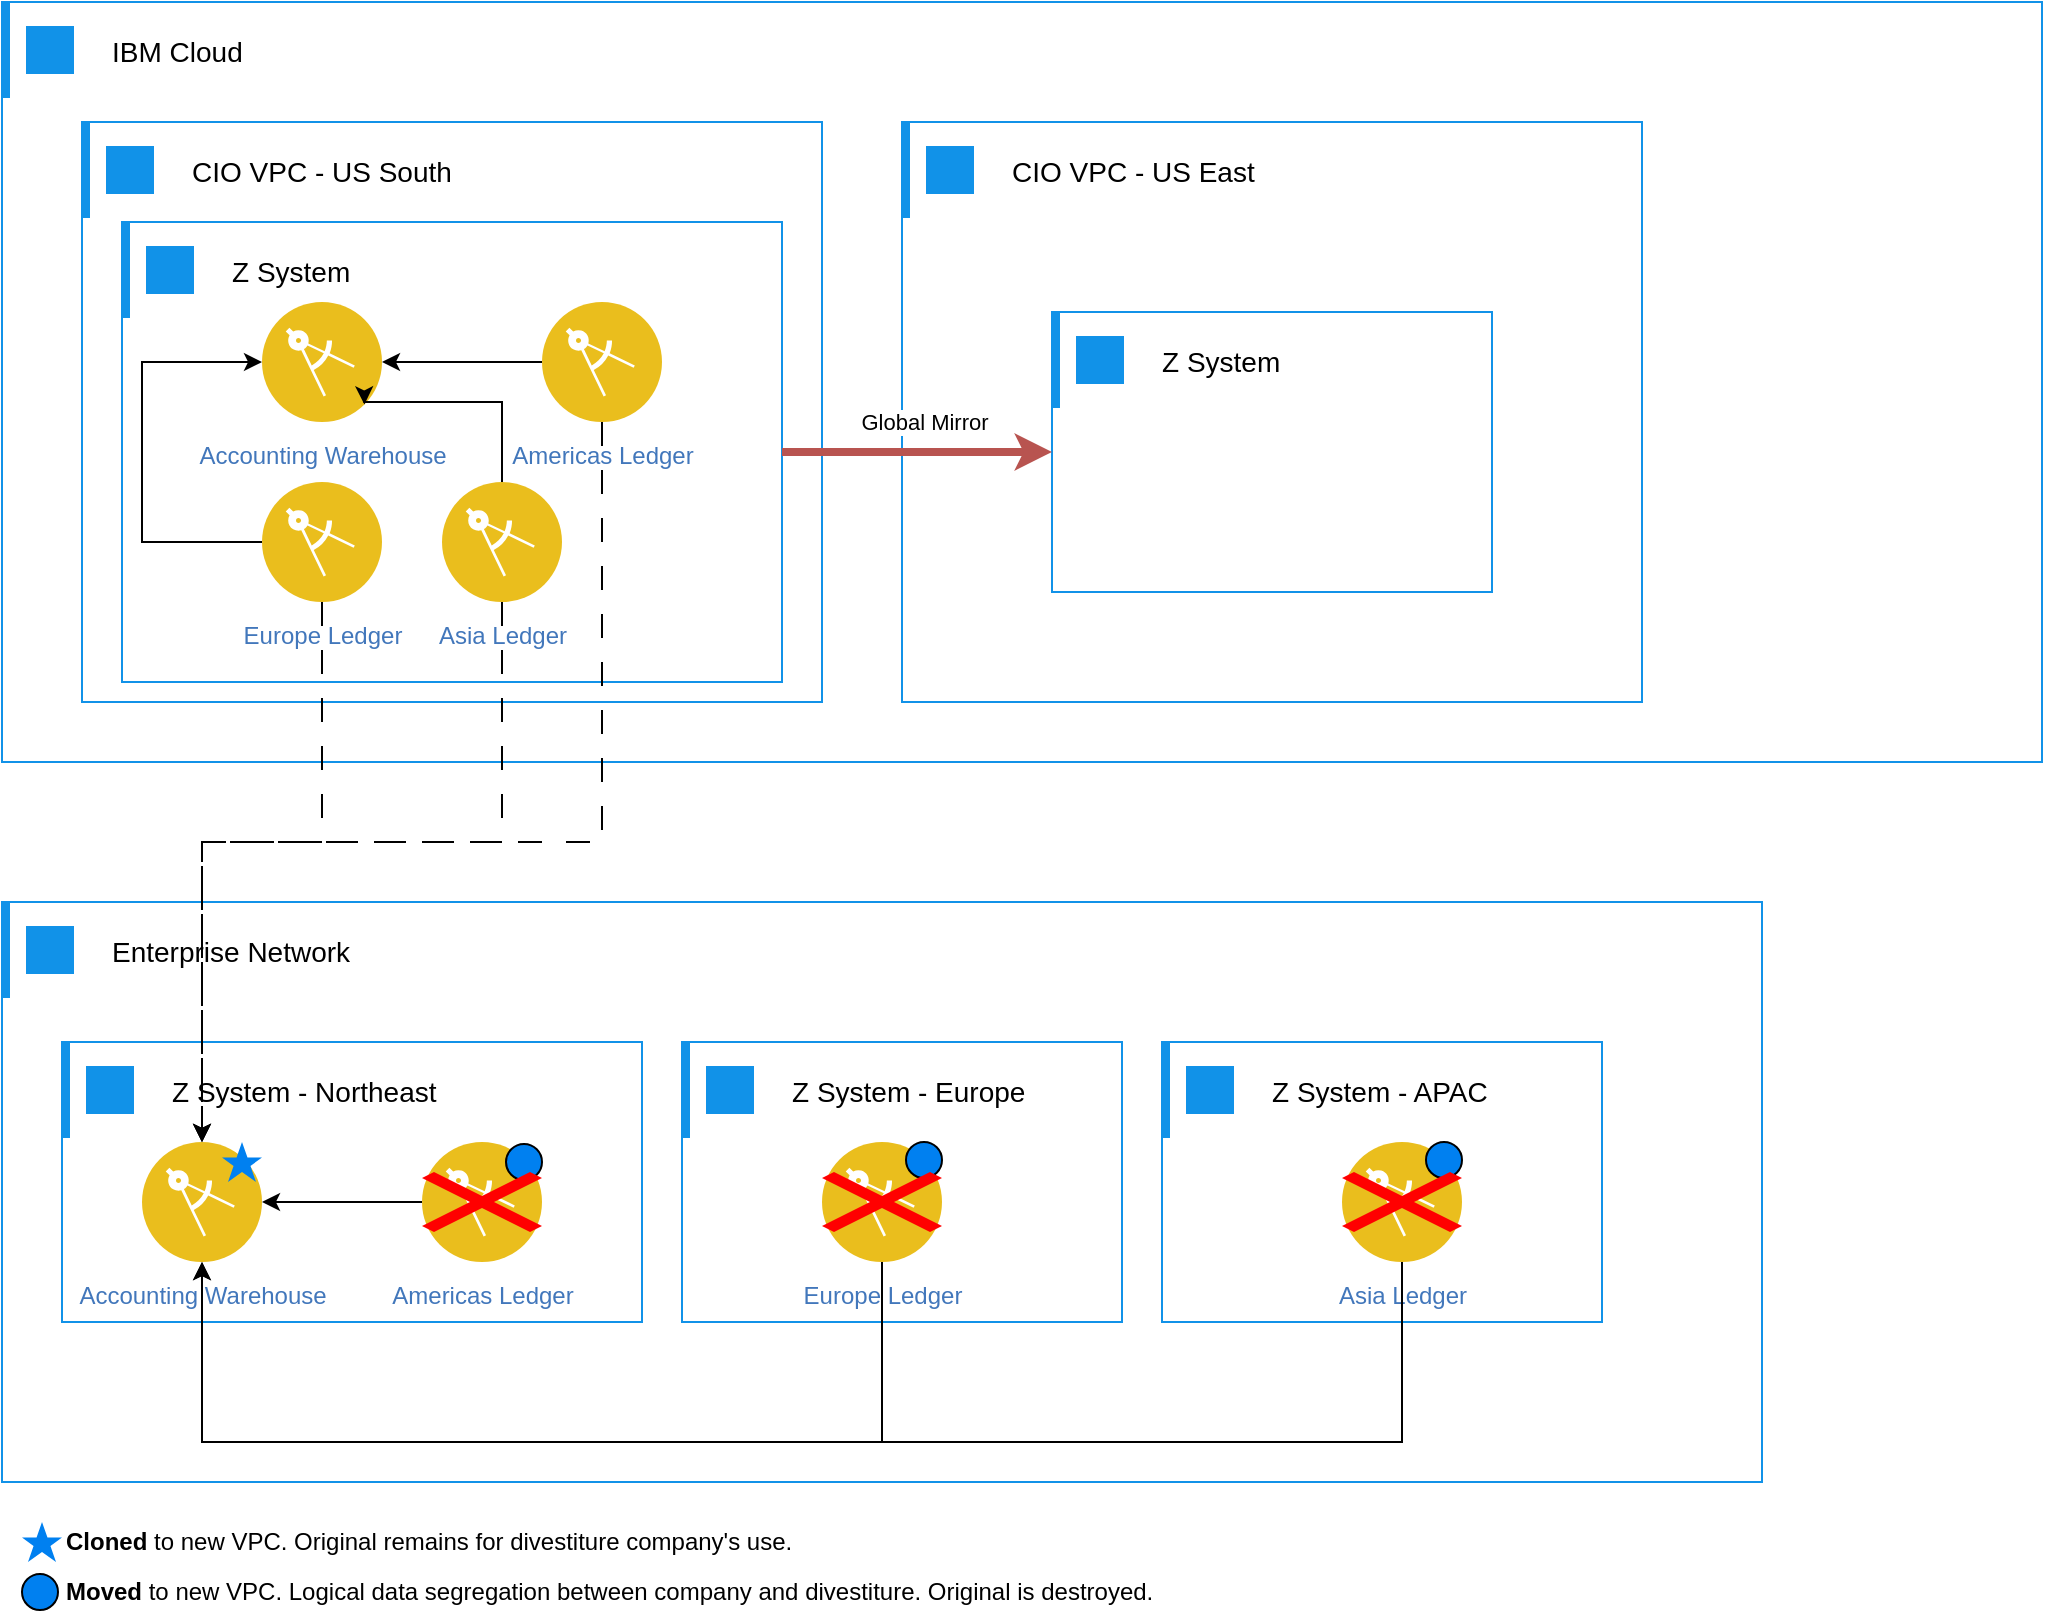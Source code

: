 <mxfile version="27.0.9">
  <diagram name="Page-1" id="KwBHb6Y-AYB1WkYi8zeE">
    <mxGraphModel dx="931" dy="859" grid="1" gridSize="10" guides="1" tooltips="1" connect="1" arrows="1" fold="1" page="1" pageScale="1" pageWidth="1100" pageHeight="850" math="0" shadow="0">
      <root>
        <mxCell id="0" />
        <mxCell id="1" parent="0" />
        <mxCell id="jdtQZo18vpEv9ATGgVn1-5" value="" style="container=1;collapsible=0;expand=0;recursiveResize=0;html=1;whiteSpace=wrap;strokeColor=#1192E8;fillColor=none;strokeWidth=1" parent="1" vertex="1">
          <mxGeometry x="30" y="30" width="1020" height="380" as="geometry" />
        </mxCell>
        <mxCell id="jdtQZo18vpEv9ATGgVn1-6" value="IBM Cloud" style="shape=rect;fillColor=none;aspect=fixed;resizable=0;labelPosition=right;verticalLabelPosition=middle;align=left;verticalAlign=middle;strokeColor=none;part=1;spacingLeft=5;fontSize=14;" parent="jdtQZo18vpEv9ATGgVn1-5" vertex="1">
          <mxGeometry width="48" height="48" relative="1" as="geometry" />
        </mxCell>
        <mxCell id="jdtQZo18vpEv9ATGgVn1-7" value="" style="fillColor=#1192E8;shape=mxgraph.ibm_cloud.ibm-cloud;strokeColor=none;dashed=0;outlineConnect=0;html=1;labelPosition=center;verticalLabelPosition=bottom;verticalAlign=top;part=1;movable=0;resizable=0;rotatable=0;" parent="jdtQZo18vpEv9ATGgVn1-6" vertex="1">
          <mxGeometry width="24" height="24" relative="1" as="geometry">
            <mxPoint x="12" y="12" as="offset" />
          </mxGeometry>
        </mxCell>
        <mxCell id="jdtQZo18vpEv9ATGgVn1-8" value="" style="shape=rect;fillColor=#1192E8;aspect=fixed;resizable=0;labelPosition=right;verticalLabelPosition=middle;align=left;verticalAlign=middle;strokeColor=none;part=1;spacingLeft=5;fontSize=14;" parent="jdtQZo18vpEv9ATGgVn1-5" vertex="1">
          <mxGeometry width="4" height="48" relative="1" as="geometry" />
        </mxCell>
        <mxCell id="jdtQZo18vpEv9ATGgVn1-9" value="" style="container=1;collapsible=0;expand=0;recursiveResize=0;html=1;whiteSpace=wrap;strokeColor=#1192E8;fillColor=none;strokeWidth=1" parent="jdtQZo18vpEv9ATGgVn1-5" vertex="1">
          <mxGeometry x="40" y="60" width="370" height="290" as="geometry" />
        </mxCell>
        <mxCell id="jdtQZo18vpEv9ATGgVn1-10" value="CIO VPC - US South" style="shape=rect;fillColor=none;aspect=fixed;resizable=0;labelPosition=right;verticalLabelPosition=middle;align=left;verticalAlign=middle;strokeColor=none;part=1;spacingLeft=5;fontSize=14;" parent="jdtQZo18vpEv9ATGgVn1-9" vertex="1">
          <mxGeometry width="48" height="48" relative="1" as="geometry" />
        </mxCell>
        <mxCell id="jdtQZo18vpEv9ATGgVn1-11" value="" style="fillColor=#1192E8;shape=mxgraph.ibm_cloud.ibm-cloud--vpc;strokeColor=none;dashed=0;outlineConnect=0;html=1;labelPosition=center;verticalLabelPosition=bottom;verticalAlign=top;part=1;movable=0;resizable=0;rotatable=0;" parent="jdtQZo18vpEv9ATGgVn1-10" vertex="1">
          <mxGeometry width="24" height="24" relative="1" as="geometry">
            <mxPoint x="12" y="12" as="offset" />
          </mxGeometry>
        </mxCell>
        <mxCell id="jdtQZo18vpEv9ATGgVn1-12" value="" style="shape=rect;fillColor=#1192E8;aspect=fixed;resizable=0;labelPosition=right;verticalLabelPosition=middle;align=left;verticalAlign=middle;strokeColor=none;part=1;spacingLeft=5;fontSize=14;" parent="jdtQZo18vpEv9ATGgVn1-9" vertex="1">
          <mxGeometry width="4" height="48" relative="1" as="geometry" />
        </mxCell>
        <mxCell id="jdtQZo18vpEv9ATGgVn1-19" value="" style="container=1;collapsible=0;expand=0;recursiveResize=0;html=1;whiteSpace=wrap;strokeColor=#1192E8;fillColor=none;strokeWidth=1" parent="jdtQZo18vpEv9ATGgVn1-9" vertex="1">
          <mxGeometry x="20" y="50" width="330" height="230" as="geometry" />
        </mxCell>
        <mxCell id="jdtQZo18vpEv9ATGgVn1-20" value="Z System" style="shape=rect;fillColor=none;aspect=fixed;resizable=0;labelPosition=right;verticalLabelPosition=middle;align=left;verticalAlign=middle;strokeColor=none;part=1;spacingLeft=5;fontSize=14;" parent="jdtQZo18vpEv9ATGgVn1-19" vertex="1">
          <mxGeometry width="48" height="48" relative="1" as="geometry" />
        </mxCell>
        <mxCell id="jdtQZo18vpEv9ATGgVn1-21" value="" style="fillColor=#1192E8;shape=mxgraph.ibm_cloud.z--systems;strokeColor=none;dashed=0;outlineConnect=0;html=1;labelPosition=center;verticalLabelPosition=bottom;verticalAlign=top;part=1;movable=0;resizable=0;rotatable=0;" parent="jdtQZo18vpEv9ATGgVn1-20" vertex="1">
          <mxGeometry width="24" height="24" relative="1" as="geometry">
            <mxPoint x="12" y="12" as="offset" />
          </mxGeometry>
        </mxCell>
        <mxCell id="jdtQZo18vpEv9ATGgVn1-22" value="" style="shape=rect;fillColor=#1192E8;aspect=fixed;resizable=0;labelPosition=right;verticalLabelPosition=middle;align=left;verticalAlign=middle;strokeColor=none;part=1;spacingLeft=5;fontSize=14;" parent="jdtQZo18vpEv9ATGgVn1-19" vertex="1">
          <mxGeometry width="4" height="48" relative="1" as="geometry" />
        </mxCell>
        <mxCell id="jdtQZo18vpEv9ATGgVn1-54" value="Accounting Warehouse" style="image;aspect=fixed;perimeter=ellipsePerimeter;html=1;align=center;shadow=0;dashed=0;fontColor=#4277BB;labelBackgroundColor=default;fontSize=12;spacingTop=3;image=img/lib/ibm/applications/enterprise_applications.svg;" parent="jdtQZo18vpEv9ATGgVn1-19" vertex="1">
          <mxGeometry x="70" y="40" width="60" height="60" as="geometry" />
        </mxCell>
        <mxCell id="jdtQZo18vpEv9ATGgVn1-69" style="edgeStyle=orthogonalEdgeStyle;rounded=0;orthogonalLoop=1;jettySize=auto;html=1;exitX=0;exitY=0.5;exitDx=0;exitDy=0;" parent="jdtQZo18vpEv9ATGgVn1-19" source="jdtQZo18vpEv9ATGgVn1-68" target="jdtQZo18vpEv9ATGgVn1-54" edge="1">
          <mxGeometry relative="1" as="geometry" />
        </mxCell>
        <mxCell id="jdtQZo18vpEv9ATGgVn1-68" value="Americas Ledger" style="image;aspect=fixed;perimeter=ellipsePerimeter;html=1;align=center;shadow=0;dashed=0;fontColor=#4277BB;labelBackgroundColor=default;fontSize=12;spacingTop=3;image=img/lib/ibm/applications/enterprise_applications.svg;" parent="jdtQZo18vpEv9ATGgVn1-19" vertex="1">
          <mxGeometry x="210" y="40" width="60" height="60" as="geometry" />
        </mxCell>
        <mxCell id="jdtQZo18vpEv9ATGgVn1-73" style="edgeStyle=orthogonalEdgeStyle;rounded=0;orthogonalLoop=1;jettySize=auto;html=1;" parent="jdtQZo18vpEv9ATGgVn1-19" source="jdtQZo18vpEv9ATGgVn1-72" target="jdtQZo18vpEv9ATGgVn1-54" edge="1">
          <mxGeometry relative="1" as="geometry">
            <Array as="points">
              <mxPoint x="10" y="160" />
              <mxPoint x="10" y="70" />
            </Array>
          </mxGeometry>
        </mxCell>
        <mxCell id="jdtQZo18vpEv9ATGgVn1-72" value="Europe Ledger" style="image;aspect=fixed;perimeter=ellipsePerimeter;html=1;align=center;shadow=0;dashed=0;fontColor=#4277BB;labelBackgroundColor=default;fontSize=12;spacingTop=3;image=img/lib/ibm/applications/enterprise_applications.svg;" parent="jdtQZo18vpEv9ATGgVn1-19" vertex="1">
          <mxGeometry x="70" y="130" width="60" height="60" as="geometry" />
        </mxCell>
        <mxCell id="jdtQZo18vpEv9ATGgVn1-75" style="edgeStyle=orthogonalEdgeStyle;rounded=0;orthogonalLoop=1;jettySize=auto;html=1;entryX=1;entryY=1;entryDx=0;entryDy=0;" parent="jdtQZo18vpEv9ATGgVn1-19" source="jdtQZo18vpEv9ATGgVn1-74" target="jdtQZo18vpEv9ATGgVn1-54" edge="1">
          <mxGeometry relative="1" as="geometry">
            <Array as="points">
              <mxPoint x="190" y="90" />
              <mxPoint x="121" y="90" />
            </Array>
          </mxGeometry>
        </mxCell>
        <mxCell id="jdtQZo18vpEv9ATGgVn1-74" value="Asia Ledger" style="image;aspect=fixed;perimeter=ellipsePerimeter;html=1;align=center;shadow=0;dashed=0;fontColor=#4277BB;labelBackgroundColor=default;fontSize=12;spacingTop=3;image=img/lib/ibm/applications/enterprise_applications.svg;" parent="jdtQZo18vpEv9ATGgVn1-19" vertex="1">
          <mxGeometry x="160" y="130" width="60" height="60" as="geometry" />
        </mxCell>
        <mxCell id="jdtQZo18vpEv9ATGgVn1-46" value="" style="container=1;collapsible=0;expand=0;recursiveResize=0;html=1;whiteSpace=wrap;strokeColor=#1192E8;fillColor=none;strokeWidth=1" parent="jdtQZo18vpEv9ATGgVn1-5" vertex="1">
          <mxGeometry x="450" y="60" width="370" height="290" as="geometry" />
        </mxCell>
        <mxCell id="jdtQZo18vpEv9ATGgVn1-47" value="CIO VPC - US East" style="shape=rect;fillColor=none;aspect=fixed;resizable=0;labelPosition=right;verticalLabelPosition=middle;align=left;verticalAlign=middle;strokeColor=none;part=1;spacingLeft=5;fontSize=14;" parent="jdtQZo18vpEv9ATGgVn1-46" vertex="1">
          <mxGeometry width="48" height="48" relative="1" as="geometry" />
        </mxCell>
        <mxCell id="jdtQZo18vpEv9ATGgVn1-48" value="" style="fillColor=#1192E8;shape=mxgraph.ibm_cloud.ibm-cloud--vpc;strokeColor=none;dashed=0;outlineConnect=0;html=1;labelPosition=center;verticalLabelPosition=bottom;verticalAlign=top;part=1;movable=0;resizable=0;rotatable=0;" parent="jdtQZo18vpEv9ATGgVn1-47" vertex="1">
          <mxGeometry width="24" height="24" relative="1" as="geometry">
            <mxPoint x="12" y="12" as="offset" />
          </mxGeometry>
        </mxCell>
        <mxCell id="jdtQZo18vpEv9ATGgVn1-49" value="" style="shape=rect;fillColor=#1192E8;aspect=fixed;resizable=0;labelPosition=right;verticalLabelPosition=middle;align=left;verticalAlign=middle;strokeColor=none;part=1;spacingLeft=5;fontSize=14;" parent="jdtQZo18vpEv9ATGgVn1-46" vertex="1">
          <mxGeometry width="4" height="48" relative="1" as="geometry" />
        </mxCell>
        <mxCell id="jdtQZo18vpEv9ATGgVn1-50" value="" style="container=1;collapsible=0;expand=0;recursiveResize=0;html=1;whiteSpace=wrap;strokeColor=#1192E8;fillColor=none;strokeWidth=1" parent="jdtQZo18vpEv9ATGgVn1-46" vertex="1">
          <mxGeometry x="75" y="95" width="220" height="140" as="geometry" />
        </mxCell>
        <mxCell id="jdtQZo18vpEv9ATGgVn1-51" value="Z System" style="shape=rect;fillColor=none;aspect=fixed;resizable=0;labelPosition=right;verticalLabelPosition=middle;align=left;verticalAlign=middle;strokeColor=none;part=1;spacingLeft=5;fontSize=14;" parent="jdtQZo18vpEv9ATGgVn1-50" vertex="1">
          <mxGeometry width="48" height="48" relative="1" as="geometry" />
        </mxCell>
        <mxCell id="jdtQZo18vpEv9ATGgVn1-52" value="" style="fillColor=#1192E8;shape=mxgraph.ibm_cloud.z--systems;strokeColor=none;dashed=0;outlineConnect=0;html=1;labelPosition=center;verticalLabelPosition=bottom;verticalAlign=top;part=1;movable=0;resizable=0;rotatable=0;" parent="jdtQZo18vpEv9ATGgVn1-51" vertex="1">
          <mxGeometry width="24" height="24" relative="1" as="geometry">
            <mxPoint x="12" y="12" as="offset" />
          </mxGeometry>
        </mxCell>
        <mxCell id="jdtQZo18vpEv9ATGgVn1-53" value="" style="shape=rect;fillColor=#1192E8;aspect=fixed;resizable=0;labelPosition=right;verticalLabelPosition=middle;align=left;verticalAlign=middle;strokeColor=none;part=1;spacingLeft=5;fontSize=14;" parent="jdtQZo18vpEv9ATGgVn1-50" vertex="1">
          <mxGeometry width="4" height="48" relative="1" as="geometry" />
        </mxCell>
        <mxCell id="jdtQZo18vpEv9ATGgVn1-55" value="Global Mirror" style="edgeStyle=orthogonalEdgeStyle;rounded=0;orthogonalLoop=1;jettySize=auto;html=1;entryX=0;entryY=0.5;entryDx=0;entryDy=0;strokeWidth=4;fillColor=#f8cecc;strokeColor=#b85450;" parent="jdtQZo18vpEv9ATGgVn1-5" source="jdtQZo18vpEv9ATGgVn1-19" target="jdtQZo18vpEv9ATGgVn1-50" edge="1">
          <mxGeometry x="0.053" y="15" relative="1" as="geometry">
            <mxPoint as="offset" />
          </mxGeometry>
        </mxCell>
        <mxCell id="jdtQZo18vpEv9ATGgVn1-15" value="" style="container=1;collapsible=0;expand=0;recursiveResize=0;html=1;whiteSpace=wrap;strokeColor=#1192E8;fillColor=none;strokeWidth=1" parent="1" vertex="1">
          <mxGeometry x="30" y="480" width="880" height="290" as="geometry" />
        </mxCell>
        <mxCell id="jdtQZo18vpEv9ATGgVn1-16" value="Enterprise Network" style="shape=rect;fillColor=none;aspect=fixed;resizable=0;labelPosition=right;verticalLabelPosition=middle;align=left;verticalAlign=middle;strokeColor=none;part=1;spacingLeft=5;fontSize=14;" parent="jdtQZo18vpEv9ATGgVn1-15" vertex="1">
          <mxGeometry width="48" height="48" relative="1" as="geometry" />
        </mxCell>
        <mxCell id="jdtQZo18vpEv9ATGgVn1-17" value="" style="fillColor=#1192E8;shape=mxgraph.ibm_cloud.network--enterprise;strokeColor=none;dashed=0;outlineConnect=0;html=1;labelPosition=center;verticalLabelPosition=bottom;verticalAlign=top;part=1;movable=0;resizable=0;rotatable=0;" parent="jdtQZo18vpEv9ATGgVn1-16" vertex="1">
          <mxGeometry width="24" height="24" relative="1" as="geometry">
            <mxPoint x="12" y="12" as="offset" />
          </mxGeometry>
        </mxCell>
        <mxCell id="jdtQZo18vpEv9ATGgVn1-18" value="" style="shape=rect;fillColor=#1192E8;aspect=fixed;resizable=0;labelPosition=right;verticalLabelPosition=middle;align=left;verticalAlign=middle;strokeColor=none;part=1;spacingLeft=5;fontSize=14;" parent="jdtQZo18vpEv9ATGgVn1-15" vertex="1">
          <mxGeometry width="4" height="48" relative="1" as="geometry" />
        </mxCell>
        <mxCell id="jdtQZo18vpEv9ATGgVn1-23" value="" style="container=1;collapsible=0;expand=0;recursiveResize=0;html=1;whiteSpace=wrap;strokeColor=#1192E8;fillColor=none;strokeWidth=1" parent="jdtQZo18vpEv9ATGgVn1-15" vertex="1">
          <mxGeometry x="30" y="70" width="290" height="140" as="geometry" />
        </mxCell>
        <mxCell id="jdtQZo18vpEv9ATGgVn1-24" value="Z System - Northeast" style="shape=rect;fillColor=none;aspect=fixed;resizable=0;labelPosition=right;verticalLabelPosition=middle;align=left;verticalAlign=middle;strokeColor=none;part=1;spacingLeft=5;fontSize=14;" parent="jdtQZo18vpEv9ATGgVn1-23" vertex="1">
          <mxGeometry width="48" height="48" relative="1" as="geometry" />
        </mxCell>
        <mxCell id="jdtQZo18vpEv9ATGgVn1-25" value="" style="fillColor=#1192E8;shape=mxgraph.ibm_cloud.z--systems;strokeColor=none;dashed=0;outlineConnect=0;html=1;labelPosition=center;verticalLabelPosition=bottom;verticalAlign=top;part=1;movable=0;resizable=0;rotatable=0;" parent="jdtQZo18vpEv9ATGgVn1-24" vertex="1">
          <mxGeometry width="24" height="24" relative="1" as="geometry">
            <mxPoint x="12" y="12" as="offset" />
          </mxGeometry>
        </mxCell>
        <mxCell id="jdtQZo18vpEv9ATGgVn1-26" value="" style="shape=rect;fillColor=#1192E8;aspect=fixed;resizable=0;labelPosition=right;verticalLabelPosition=middle;align=left;verticalAlign=middle;strokeColor=none;part=1;spacingLeft=5;fontSize=14;" parent="jdtQZo18vpEv9ATGgVn1-23" vertex="1">
          <mxGeometry width="4" height="48" relative="1" as="geometry" />
        </mxCell>
        <mxCell id="jdtQZo18vpEv9ATGgVn1-39" value="Accounting Warehouse" style="image;aspect=fixed;perimeter=ellipsePerimeter;html=1;align=center;shadow=0;dashed=0;fontColor=#4277BB;labelBackgroundColor=default;fontSize=12;spacingTop=3;image=img/lib/ibm/applications/enterprise_applications.svg;" parent="jdtQZo18vpEv9ATGgVn1-23" vertex="1">
          <mxGeometry x="40" y="50" width="60" height="60" as="geometry" />
        </mxCell>
        <mxCell id="jdtQZo18vpEv9ATGgVn1-43" style="edgeStyle=orthogonalEdgeStyle;rounded=0;orthogonalLoop=1;jettySize=auto;html=1;entryX=1;entryY=0.5;entryDx=0;entryDy=0;" parent="jdtQZo18vpEv9ATGgVn1-23" source="jdtQZo18vpEv9ATGgVn1-40" target="jdtQZo18vpEv9ATGgVn1-39" edge="1">
          <mxGeometry relative="1" as="geometry" />
        </mxCell>
        <mxCell id="jdtQZo18vpEv9ATGgVn1-40" value="Americas Ledger" style="image;aspect=fixed;perimeter=ellipsePerimeter;html=1;align=center;shadow=0;dashed=0;fontColor=#4277BB;labelBackgroundColor=default;fontSize=12;spacingTop=3;image=img/lib/ibm/applications/enterprise_applications.svg;" parent="jdtQZo18vpEv9ATGgVn1-23" vertex="1">
          <mxGeometry x="180" y="50" width="60" height="60" as="geometry" />
        </mxCell>
        <mxCell id="jdtQZo18vpEv9ATGgVn1-60" value="" style="html=1;verticalLabelPosition=bottom;labelBackgroundColor=#ffffff;verticalAlign=top;shadow=0;dashed=0;strokeWidth=2;shape=mxgraph.ios7.misc.star;fillColor=#0080f0;strokeColor=none;sketch=0;aspect=fixed;" parent="jdtQZo18vpEv9ATGgVn1-23" vertex="1">
          <mxGeometry x="80" y="50" width="20" height="20" as="geometry" />
        </mxCell>
        <mxCell id="jdtQZo18vpEv9ATGgVn1-61" value="" style="ellipse;whiteSpace=wrap;html=1;aspect=fixed;fillColor=light-dark(#0080f0, #ededed);" parent="jdtQZo18vpEv9ATGgVn1-23" vertex="1">
          <mxGeometry x="222" y="51" width="18" height="18" as="geometry" />
        </mxCell>
        <mxCell id="2OqADeeZlM_eTds4O5eJ-1" value="" style="shape=mxgraph.mockup.markup.redX;fillColor=#ff0000;html=1;shadow=0;whiteSpace=wrap;strokeColor=none;" vertex="1" parent="jdtQZo18vpEv9ATGgVn1-23">
          <mxGeometry x="180" y="65" width="60" height="30" as="geometry" />
        </mxCell>
        <mxCell id="jdtQZo18vpEv9ATGgVn1-31" value="" style="container=1;collapsible=0;expand=0;recursiveResize=0;html=1;whiteSpace=wrap;strokeColor=#1192E8;fillColor=none;strokeWidth=1" parent="jdtQZo18vpEv9ATGgVn1-15" vertex="1">
          <mxGeometry x="340" y="70" width="220" height="140" as="geometry" />
        </mxCell>
        <mxCell id="jdtQZo18vpEv9ATGgVn1-32" value="Z System - Europe" style="shape=rect;fillColor=none;aspect=fixed;resizable=0;labelPosition=right;verticalLabelPosition=middle;align=left;verticalAlign=middle;strokeColor=none;part=1;spacingLeft=5;fontSize=14;" parent="jdtQZo18vpEv9ATGgVn1-31" vertex="1">
          <mxGeometry width="48" height="48" relative="1" as="geometry" />
        </mxCell>
        <mxCell id="jdtQZo18vpEv9ATGgVn1-33" value="" style="fillColor=#1192E8;shape=mxgraph.ibm_cloud.z--systems;strokeColor=none;dashed=0;outlineConnect=0;html=1;labelPosition=center;verticalLabelPosition=bottom;verticalAlign=top;part=1;movable=0;resizable=0;rotatable=0;" parent="jdtQZo18vpEv9ATGgVn1-32" vertex="1">
          <mxGeometry width="24" height="24" relative="1" as="geometry">
            <mxPoint x="12" y="12" as="offset" />
          </mxGeometry>
        </mxCell>
        <mxCell id="jdtQZo18vpEv9ATGgVn1-34" value="" style="shape=rect;fillColor=#1192E8;aspect=fixed;resizable=0;labelPosition=right;verticalLabelPosition=middle;align=left;verticalAlign=middle;strokeColor=none;part=1;spacingLeft=5;fontSize=14;" parent="jdtQZo18vpEv9ATGgVn1-31" vertex="1">
          <mxGeometry width="4" height="48" relative="1" as="geometry" />
        </mxCell>
        <mxCell id="jdtQZo18vpEv9ATGgVn1-41" value="Europe Ledger" style="image;aspect=fixed;perimeter=ellipsePerimeter;html=1;align=center;shadow=0;dashed=0;fontColor=#4277BB;labelBackgroundColor=default;fontSize=12;spacingTop=3;image=img/lib/ibm/applications/enterprise_applications.svg;" parent="jdtQZo18vpEv9ATGgVn1-31" vertex="1">
          <mxGeometry x="70" y="50" width="60" height="60" as="geometry" />
        </mxCell>
        <mxCell id="jdtQZo18vpEv9ATGgVn1-63" value="" style="ellipse;whiteSpace=wrap;html=1;aspect=fixed;fillColor=light-dark(#0080f0, #ededed);" parent="jdtQZo18vpEv9ATGgVn1-31" vertex="1">
          <mxGeometry x="112" y="50" width="18" height="18" as="geometry" />
        </mxCell>
        <mxCell id="2OqADeeZlM_eTds4O5eJ-2" value="" style="shape=mxgraph.mockup.markup.redX;fillColor=#ff0000;html=1;shadow=0;whiteSpace=wrap;strokeColor=none;" vertex="1" parent="jdtQZo18vpEv9ATGgVn1-31">
          <mxGeometry x="70" y="65" width="60" height="30" as="geometry" />
        </mxCell>
        <mxCell id="jdtQZo18vpEv9ATGgVn1-35" value="" style="container=1;collapsible=0;expand=0;recursiveResize=0;html=1;whiteSpace=wrap;strokeColor=#1192E8;fillColor=none;strokeWidth=1" parent="jdtQZo18vpEv9ATGgVn1-15" vertex="1">
          <mxGeometry x="580" y="70" width="220" height="140" as="geometry" />
        </mxCell>
        <mxCell id="jdtQZo18vpEv9ATGgVn1-36" value="Z System - APAC" style="shape=rect;fillColor=none;aspect=fixed;resizable=0;labelPosition=right;verticalLabelPosition=middle;align=left;verticalAlign=middle;strokeColor=none;part=1;spacingLeft=5;fontSize=14;" parent="jdtQZo18vpEv9ATGgVn1-35" vertex="1">
          <mxGeometry width="48" height="48" relative="1" as="geometry" />
        </mxCell>
        <mxCell id="jdtQZo18vpEv9ATGgVn1-37" value="" style="fillColor=#1192E8;shape=mxgraph.ibm_cloud.z--systems;strokeColor=none;dashed=0;outlineConnect=0;html=1;labelPosition=center;verticalLabelPosition=bottom;verticalAlign=top;part=1;movable=0;resizable=0;rotatable=0;" parent="jdtQZo18vpEv9ATGgVn1-36" vertex="1">
          <mxGeometry width="24" height="24" relative="1" as="geometry">
            <mxPoint x="12" y="12" as="offset" />
          </mxGeometry>
        </mxCell>
        <mxCell id="jdtQZo18vpEv9ATGgVn1-38" value="" style="shape=rect;fillColor=#1192E8;aspect=fixed;resizable=0;labelPosition=right;verticalLabelPosition=middle;align=left;verticalAlign=middle;strokeColor=none;part=1;spacingLeft=5;fontSize=14;" parent="jdtQZo18vpEv9ATGgVn1-35" vertex="1">
          <mxGeometry width="4" height="48" relative="1" as="geometry" />
        </mxCell>
        <mxCell id="jdtQZo18vpEv9ATGgVn1-42" value="Asia Ledger" style="image;aspect=fixed;perimeter=ellipsePerimeter;html=1;align=center;shadow=0;dashed=0;fontColor=#4277BB;labelBackgroundColor=default;fontSize=12;spacingTop=3;image=img/lib/ibm/applications/enterprise_applications.svg;" parent="jdtQZo18vpEv9ATGgVn1-35" vertex="1">
          <mxGeometry x="90" y="50" width="60" height="60" as="geometry" />
        </mxCell>
        <mxCell id="jdtQZo18vpEv9ATGgVn1-64" value="" style="ellipse;whiteSpace=wrap;html=1;aspect=fixed;fillColor=light-dark(#0080f0, #ededed);" parent="jdtQZo18vpEv9ATGgVn1-35" vertex="1">
          <mxGeometry x="132" y="50" width="18" height="18" as="geometry" />
        </mxCell>
        <mxCell id="2OqADeeZlM_eTds4O5eJ-3" value="" style="shape=mxgraph.mockup.markup.redX;fillColor=#ff0000;html=1;shadow=0;whiteSpace=wrap;strokeColor=none;" vertex="1" parent="jdtQZo18vpEv9ATGgVn1-35">
          <mxGeometry x="90" y="65" width="60" height="30" as="geometry" />
        </mxCell>
        <mxCell id="jdtQZo18vpEv9ATGgVn1-44" style="edgeStyle=orthogonalEdgeStyle;rounded=0;orthogonalLoop=1;jettySize=auto;html=1;" parent="jdtQZo18vpEv9ATGgVn1-15" source="jdtQZo18vpEv9ATGgVn1-41" target="jdtQZo18vpEv9ATGgVn1-39" edge="1">
          <mxGeometry relative="1" as="geometry">
            <Array as="points">
              <mxPoint x="440" y="270" />
              <mxPoint x="100" y="270" />
            </Array>
          </mxGeometry>
        </mxCell>
        <mxCell id="jdtQZo18vpEv9ATGgVn1-45" style="edgeStyle=orthogonalEdgeStyle;rounded=0;orthogonalLoop=1;jettySize=auto;html=1;" parent="jdtQZo18vpEv9ATGgVn1-15" source="jdtQZo18vpEv9ATGgVn1-42" target="jdtQZo18vpEv9ATGgVn1-39" edge="1">
          <mxGeometry relative="1" as="geometry">
            <Array as="points">
              <mxPoint x="700" y="270" />
              <mxPoint x="100" y="270" />
            </Array>
          </mxGeometry>
        </mxCell>
        <mxCell id="jdtQZo18vpEv9ATGgVn1-65" value="" style="html=1;verticalLabelPosition=bottom;labelBackgroundColor=#ffffff;verticalAlign=top;shadow=0;dashed=0;strokeWidth=2;shape=mxgraph.ios7.misc.star;fillColor=#0080f0;strokeColor=none;sketch=0;aspect=fixed;" parent="1" vertex="1">
          <mxGeometry x="40" y="790" width="20" height="20" as="geometry" />
        </mxCell>
        <mxCell id="jdtQZo18vpEv9ATGgVn1-66" value="&lt;b&gt;Cloned&lt;/b&gt; to new VPC. Original remains for divestiture company&#39;s use." style="text;html=1;align=left;verticalAlign=middle;whiteSpace=wrap;rounded=0;" parent="1" vertex="1">
          <mxGeometry x="60" y="785" width="380" height="30" as="geometry" />
        </mxCell>
        <mxCell id="jdtQZo18vpEv9ATGgVn1-56" style="edgeStyle=orthogonalEdgeStyle;rounded=0;orthogonalLoop=1;jettySize=auto;html=1;dashed=1;dashPattern=12 12;" parent="1" source="jdtQZo18vpEv9ATGgVn1-68" target="jdtQZo18vpEv9ATGgVn1-39" edge="1">
          <mxGeometry relative="1" as="geometry">
            <Array as="points">
              <mxPoint x="330" y="450" />
              <mxPoint x="130" y="450" />
            </Array>
          </mxGeometry>
        </mxCell>
        <mxCell id="jdtQZo18vpEv9ATGgVn1-70" value="" style="ellipse;whiteSpace=wrap;html=1;aspect=fixed;fillColor=light-dark(#0080f0, #ededed);" parent="1" vertex="1">
          <mxGeometry x="40" y="816" width="18" height="18" as="geometry" />
        </mxCell>
        <mxCell id="jdtQZo18vpEv9ATGgVn1-71" value="&lt;b&gt;Moved&lt;/b&gt; to new VPC. Logical data segregation between company and divestiture. Original is destroyed." style="text;html=1;align=left;verticalAlign=middle;whiteSpace=wrap;rounded=0;" parent="1" vertex="1">
          <mxGeometry x="60" y="810" width="610" height="30" as="geometry" />
        </mxCell>
        <mxCell id="jdtQZo18vpEv9ATGgVn1-76" style="edgeStyle=orthogonalEdgeStyle;rounded=0;orthogonalLoop=1;jettySize=auto;html=1;dashed=1;dashPattern=12 12;entryX=0.5;entryY=0;entryDx=0;entryDy=0;" parent="1" source="jdtQZo18vpEv9ATGgVn1-72" target="jdtQZo18vpEv9ATGgVn1-39" edge="1">
          <mxGeometry relative="1" as="geometry">
            <mxPoint x="340" y="250" as="sourcePoint" />
            <mxPoint x="140" y="610" as="targetPoint" />
            <Array as="points">
              <mxPoint x="190" y="450" />
              <mxPoint x="130" y="450" />
            </Array>
          </mxGeometry>
        </mxCell>
        <mxCell id="jdtQZo18vpEv9ATGgVn1-77" style="edgeStyle=orthogonalEdgeStyle;rounded=0;orthogonalLoop=1;jettySize=auto;html=1;dashed=1;dashPattern=12 12;exitX=0.5;exitY=1;exitDx=0;exitDy=0;" parent="1" source="jdtQZo18vpEv9ATGgVn1-74" target="jdtQZo18vpEv9ATGgVn1-39" edge="1">
          <mxGeometry relative="1" as="geometry">
            <mxPoint x="340" y="250" as="sourcePoint" />
            <mxPoint x="140" y="610" as="targetPoint" />
            <Array as="points">
              <mxPoint x="280" y="450" />
              <mxPoint x="130" y="450" />
            </Array>
          </mxGeometry>
        </mxCell>
      </root>
    </mxGraphModel>
  </diagram>
</mxfile>

